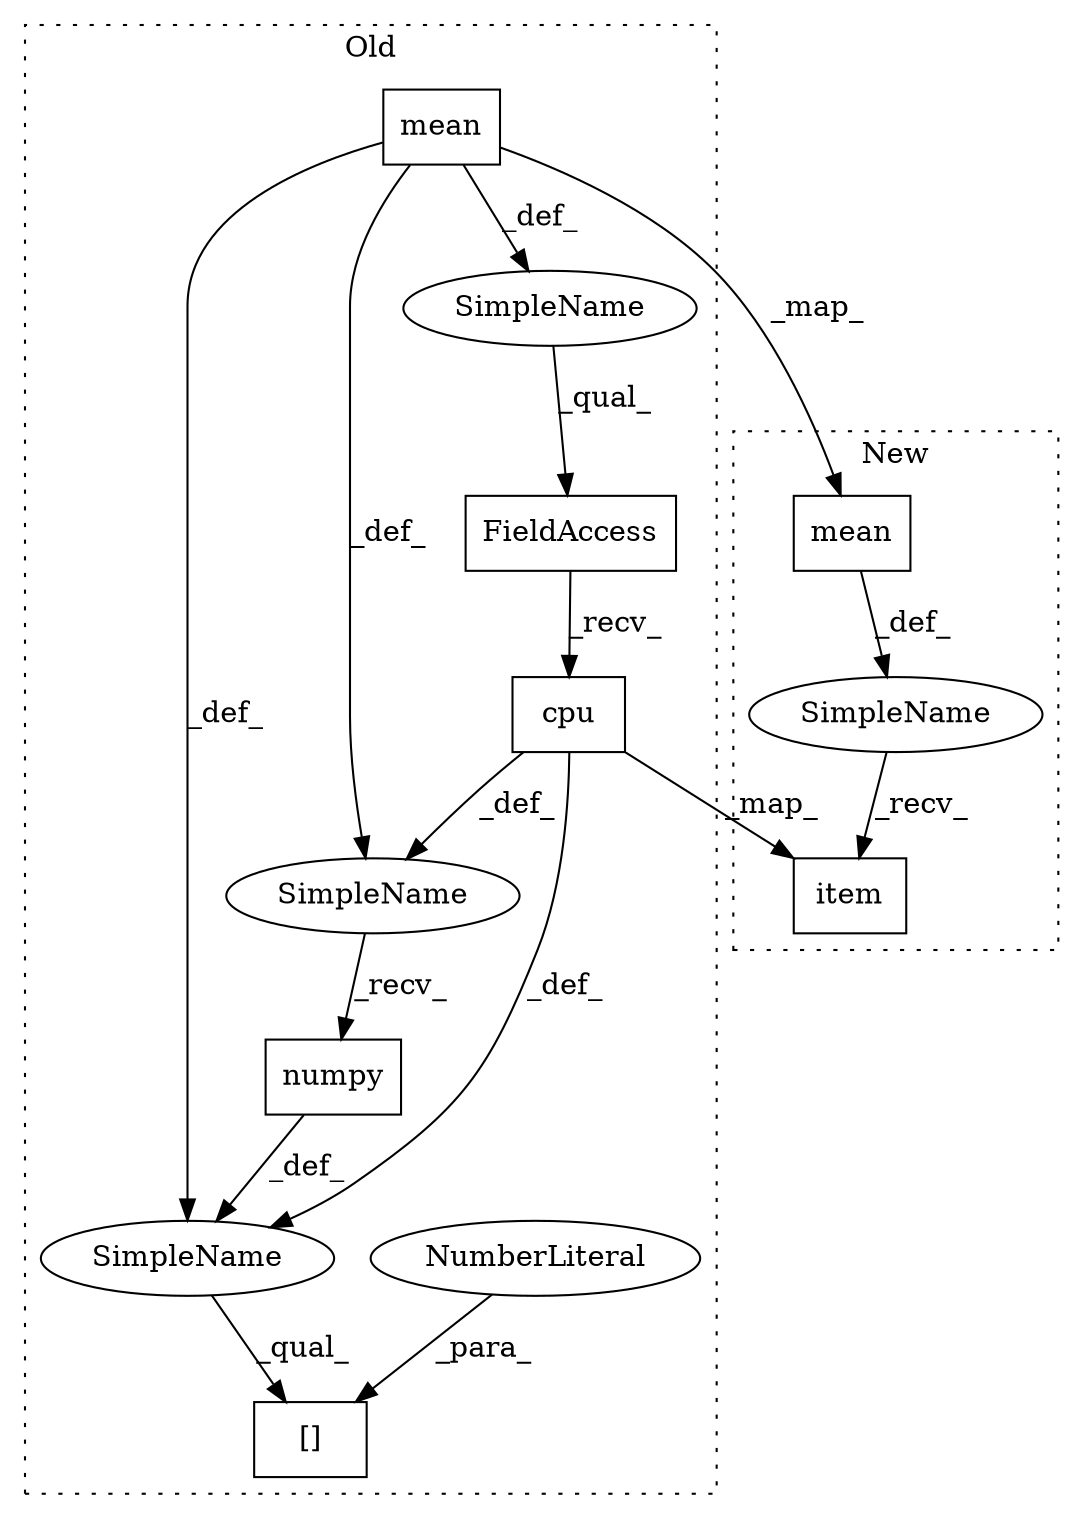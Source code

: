 digraph G {
subgraph cluster0 {
1 [label="cpu" a="32" s="2869" l="5" shape="box"];
3 [label="numpy" a="32" s="2875" l="7" shape="box"];
4 [label="[]" a="2" s="2836,2884" l="47,1" shape="box"];
5 [label="NumberLiteral" a="34" s="2883" l="1" shape="ellipse"];
6 [label="SimpleName" a="42" s="" l="" shape="ellipse"];
7 [label="SimpleName" a="42" s="" l="" shape="ellipse"];
9 [label="FieldAccess" a="22" s="2836" l="32" shape="box"];
10 [label="SimpleName" a="42" s="" l="" shape="ellipse"];
12 [label="mean" a="32" s="2857" l="6" shape="box"];
label = "Old";
style="dotted";
}
subgraph cluster1 {
2 [label="item" a="32" s="2754" l="6" shape="box"];
8 [label="SimpleName" a="42" s="" l="" shape="ellipse"];
11 [label="mean" a="32" s="2747" l="6" shape="box"];
label = "New";
style="dotted";
}
1 -> 2 [label="_map_"];
1 -> 6 [label="_def_"];
1 -> 7 [label="_def_"];
3 -> 6 [label="_def_"];
5 -> 4 [label="_para_"];
6 -> 4 [label="_qual_"];
7 -> 3 [label="_recv_"];
8 -> 2 [label="_recv_"];
9 -> 1 [label="_recv_"];
10 -> 9 [label="_qual_"];
11 -> 8 [label="_def_"];
12 -> 7 [label="_def_"];
12 -> 11 [label="_map_"];
12 -> 6 [label="_def_"];
12 -> 10 [label="_def_"];
}
